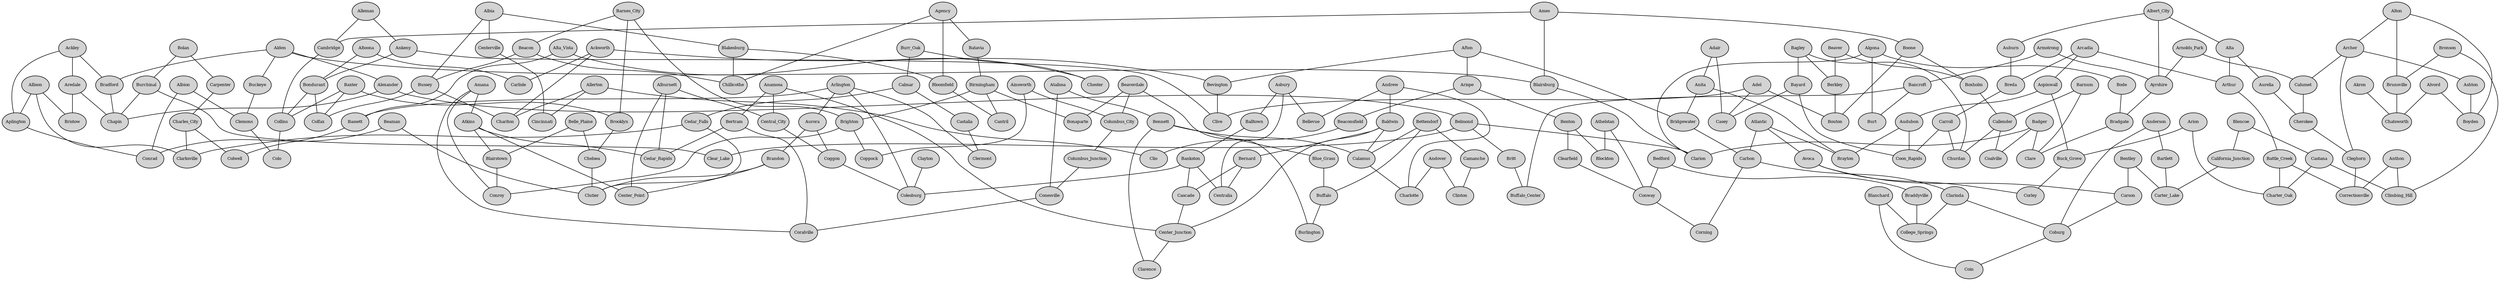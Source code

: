 graph geometric_spanner_greedy_spanner {
outputorder=edgesfirst;
node[fontsize=8, style=filled, margin="0.05,0.03"];
Ackley [pos="212.758,-465.261!"];
Ackworth [pos="206.835,-467.364!"];
Adair [pos="207.501,-473.215!"];
Adel [pos="208.072,-470.087!"];
Afton [pos="205.137,-470.99!"];
Agency [pos="204.975,-461.534!"];
Ainsworth [pos="206.445,-457.762!"];
Akron [pos="214.144,-482.797!"];
Albert_City [pos="213.91,-474.743!"];
Albia [pos="205.133,-464.029!"];
Albion [pos="210.562,-464.943!"];
Alburnett [pos="210.742,-458.093!"];
Alden [pos="212.601,-466.88!"];
Alexander [pos="214.029,-467.383!"];
Algona [pos="215.35,-471.165!"];
Alleman [pos="209.1,-468.058!"];
Allerton [pos="203.532,-466.826!"];
Allison [pos="213.764,-463.976!"];
Alta [pos="213.368,-476.453!"];
Alta_Vista [pos="215.993,-462.086!"];
Alton [pos="214.937,-480.053!"];
Altoona [pos="208.221,-467.323!"];
Alvord [pos="216.711,-481.506!"];
Amana [pos="209,-459.354!"];
Ames [pos="210.174,-468.1!"];
Anamosa [pos="210.542,-456.426!"];
Anderson [pos="204.007,-478.021!"];
Andover [pos="209.896,-451.259!"];
Andrew [pos="210.768,-452.962!"];
Anita [pos="207.226,-473.823!"];
Ankeny [pos="208.649,-468.029!"];
Anthon [pos="211.942,-479.333!"];
Aplington [pos="212.921,-464.422!"];
Arcadia [pos="210.436,-475.231!"];
Archer [pos="215.576,-478.729!"];
Aredale [pos="214.165,-465.027!"];
Arion [pos="209.746,-477.318!"];
Arispe [pos="204.747,-471.096!"];
Arlington [pos="213.746,-458.356!"];
Armstrong [pos="216.98,-472.392!"];
Arnolds_Park [pos="216.864,-475.619!"];
Arthur [pos="211.674,-476.738!"];
Asbury [pos="212.572,-453.758!"];
Ashton [pos="216.557,-478.956!"];
Aspinwall [pos="209.56,-475.678!"];
Atalissa [pos="207.856,-455.83!"];
Athelstan [pos="202.861,-472.711!"];
Atkins [pos="209.985,-459.311!"];
Atlantic [pos="207.018,-475.069!"];
Auburn [pos="211.257,-474.389!"];
Audubon [pos="208.59,-474.662!"];
Aurelia [pos="213.564,-477.183!"];
Aurora [pos="213.094,-458.643!"];
Avoca [pos="207.383,-476.69!"];
Ayrshire [pos="215.196,-474.164!"];
Badger [pos="213.072,-470.73!"];
Bagley [pos="209.231,-472.15!"];
Baldwin [pos="210.371,-454.208!"];
Balltown [pos="213.19,-454.344!"];
Bancroft [pos="216.464,-471.09!"];
Bankston [pos="212.593,-454.806!"];
Barnes_City [pos="207.535,-462.348!"];
Barnum [pos="212.543,-471.826!"];
Bartlett [pos="204.425,-478.975!"];
Bassett [pos="215.315,-462.577!"];
Batavia [pos="204.971,-460.837!"];
Battle_Creek [pos="211.578,-477.993!"];
Baxter [pos="209.131,-465.758!"];
Bayard [pos="209.26,-472.792!"];
Beacon [pos="206.385,-463.398!"];
Beaconsfield [pos="204.039,-470.253!"];
Beaman [pos="211.099,-464.118!"];
Beaver [pos="210.192,-470.711!"];
Beaverdale [pos="204.234,-456.042!"];
Bedford [pos="203.335,-473.607!"];
Belle_Plaine [pos="209.485,-461.391!"];
Bellevue [pos="211.293,-452.115!"];
Belmond [pos="214.23,-468.071!"];
Bennett [pos="208.701,-454.869!"];
Bentley [pos="206.885,-478.101!"];
Benton [pos="203.517,-471.791!"];
Berkley [pos="209.725,-470.573!"];
Bernard [pos="211.561,-454.159!"];
Bertram [pos="209.749,-457.677!"];
Bettendorf [pos="207.622,-452.578!"];
Bevington [pos="206.8,-468.921!"];
Birmingham [pos="204.395,-459.736!"];
Blairsburg [pos="212.4,-468.215!"];
Blairstown [pos="209.547,-460.422!"];
Blakesburg [pos="204.811,-463.17!"];
Blanchard [pos="202.896,-476.108!"];
Blencoe [pos="209.651,-480.404!"];
Blockton [pos="203.078,-472.386!"];
Bloomfield [pos="203.758,-462.075!"];
Blue_Grass [pos="207.548,-453.824!"];
Bode [pos="214.341,-471.448!"];
Bolan [pos="216.86,-465.597!"];
Bonaparte [pos="203.49,-459.016!"];
Bondurant [pos="208.503,-467.311!"];
Boone [pos="210.299,-469.401!"];
Bouton [pos="209.257,-470.046!"];
Boxholm [pos="210.879,-470.53!"];
Boyden [pos="215.955,-480.029!"];
Braddyville [pos="202.894,-475.15!"];
Bradford [pos="213.165,-466.225!"];
Bradgate [pos="214.015,-472.09!"];
Brandon [pos="211.572,-460.011!"];
Brayton [pos="207.722,-474.621!"];
Breda [pos="210.908,-474.885!"];
Bridgewater [pos="206.225,-473.344!"];
Brighton [pos="205.874,-459.098!"];
Bristow [pos="213.869,-464.537!"];
Britt [pos="215.489,-469.009!"];
Bronson [pos="212.054,-481.07!"];
Brooklyn [pos="208.668,-462.227!"];
Brunsville [pos="214.049,-481.346!"];
Buckeye [pos="212.086,-466.875!"];
Buck_Grove [pos="209.59,-476.981!"];
Buffalo [pos="207.282,-453.617!"];
Buffalo_Center [pos="216.929,-469.733!"];
Burchinal [pos="215.326,-466.391!"];
Burlington [pos="204.038,-455.565!"];
Burr_Oak [pos="217.294,-459.327!"];
Burt [pos="215.987,-471.098!"];
Bussey [pos="206.022,-464.413!"];
Calamus [pos="209.129,-453.791!"];
California_Junction [pos="207.793,-479.974!"];
Callender [pos="211.81,-471.479!"];
Calmar [pos="215.918,-459.32!"];
Calumet [pos="214.732,-477.75!"];
Camanche [pos="208.94,-451.281!"];
Cambridge [pos="209.492,-467.646!"];
Cantril [pos="203.221,-460.349!"];
Carbon [pos="205.25,-474.117!"];
Carlisle [pos="207.59,-467.426!"];
Carpenter [pos="217.075,-465.075!"];
Carroll [pos="210.329,-474.335!"];
Carson [pos="206.183,-477.09!"];
Carter_Lake [pos="206.453,-479.59!"];
Cascade [pos="211.509,-455.023!"];
Casey [pos="207.537,-472.606!"];
Castalia [pos="215.56,-458.381!"];
Castana [pos="210.372,-479.543!"];
Cedar_Falls [pos="212.639,-462.227!"];
Cedar_Rapids [pos="210.042,-458.22!"];
Center_Junction [pos="210.581,-455.435!"];
Center_Point [pos="210.954,-458.926!"];
Centerville [pos="203.671,-464.37!"];
Central_City [pos="211.019,-457.62!"];
Centralia [pos="212.361,-454.185!"];
Chapin [pos="214.168,-466.111!"];
Chariton [pos="205.069,-466.533!"];
Charles_City [pos="215.332,-463.362!"];
Charlotte [pos="209.802,-452.326!"];
Charter_Oak [pos="210.342,-477.958!"];
Chatsworth [pos="214.581,-482.582!"];
Chelsea [pos="209.596,-461.973!"];
Cherokee [pos="213.747,-477.758!"];
Chester [pos="217.455,-461.802!"];
Chillicothe [pos="205.428,-462.647!"];
Churdan [pos="210.76,-472.372!"];
Cincinnati [pos="203.154,-464.623!"];
Clare [pos="212.936,-471.728!"];
Clarence [pos="209.445,-455.283!"];
Clarinda [pos="203.71,-475.192!"];
Clarion [pos="213.658,-468.665!"];
Clarksville [pos="213.924,-463.338!"];
Clayton [pos="214.519,-455.737!"];
Clearfield [pos="204.003,-472.415!"];
Clear_Lake [pos="215.69,-466.897!"];
Cleghorn [pos="214.061,-478.564!"];
Clemons [pos="210.569,-465.78!"];
Clermont [pos="215.018,-458.262!"];
Climbing_Hill [pos="211.708,-480.389!"];
Clinton [pos="209.222,-450.944!"];
Clio [pos="203.175,-467.257!"];
Clive [pos="208.066,-468.989!"];
Clutier [pos="210.397,-462.011!"];
Coalville [pos="212.226,-470.629!"];
Coburg [pos="204.587,-476.322!"];
Coggon [pos="211.404,-457.652!"];
Coin [pos="203.272,-476.151!"];
Colesburg [pos="213.197,-456.01!"];
Colfax [pos="208.389,-466.226!"];
College_Springs [pos="203.096,-475.604!"];
Collins [pos="209.514,-466.532!"];
Colo [pos="210.089,-466.576!"];
Columbus_City [pos="206.293,-456.872!"];
Columbus_Junction [pos="206.4,-456.804!"];
Colwell [pos="215.779,-462.97!"];
Conesville [pos="206.91,-456.749!"];
Conrad [pos="211.124,-464.373!"];
Conroy [pos="208.646,-459.988!"];
Conway [pos="203.743,-473.094!"];
Coon_Rapids [pos="209.374,-473.392!"];
Coppock [pos="205.821,-458.574!"];
Coralville [pos="208.382,-457.902!"];
Corley [pos="207.893,-476.651!"];
Corning [pos="204.95,-473.704!"];
Correctionville [pos="212.375,-478.928!"];
Columbus_City -- Columbus_Junction
Beaman -- Conrad
Altoona -- Bondurant
Blue_Grass -- Buffalo
Arion -- Buck_Grove
Blanchard -- Coin
Central_City -- Coggon
Athelstan -- Blockton
Afton -- Arispe
Barnum -- Clare
Camanche -- Clinton
Alleman -- Ankeny
Bancroft -- Burt
Asbury -- Centralia
Akron -- Chatsworth
Beaver -- Berkley
Braddyville -- College_Springs
Carbon -- Corning
Avoca -- Corley
Columbus_Junction -- Conesville
Alden -- Buckeye
Beaverdale -- Burlington
Brighton -- Coppock
Blanchard -- College_Springs
Alburnett -- Central_City
Castalia -- Clermont
Allerton -- Clio
Bolan -- Carpenter
Alleman -- Cambridge
Allison -- Bristow
Aredale -- Bristow
Centerville -- Cincinnati
Collins -- Colo
Arcadia -- Breda
Belle_Plaine -- Chelsea
Anthon -- Correctionville
Charles_City -- Colwell
Aurelia -- Cherokee
Auburn -- Breda
Bassett -- Colwell
Adair -- Casey
Bayard -- Coon_Rapids
Bertram -- Cedar_Rapids
Burchinal -- Clear_Lake
Altoona -- Carlisle
Algona -- Burt
Bagley -- Bayard
Bedford -- Conway
Allison -- Clarksville
Bankston -- Centralia
Adair -- Anita
Agency -- Batavia
Berkley -- Bouton
Beaver -- Boxholm
Arlington -- Aurora
Alburnett -- Cedar_Rapids
Alexander -- Belmond
Bode -- Bradgate
Amana -- Conroy
Clearfield -- Conway
Ankeny -- Bondurant
Benton -- Blockton
Clarinda -- College_Springs
Andover -- Clinton
Balltown -- Bankston
Alta -- Aurelia
Ackworth -- Carlisle
Bronson -- Climbing_Hill
Benton -- Clearfield
Breda -- Carroll
Albion -- Conrad
Bernard -- Centralia
Chelsea -- Clutier
Blakesburg -- Chillicothe
Barnum -- Callender
Ames -- Cambridge
Belmond -- Clarion
Atlantic -- Brayton
Alta_Vista -- Bassett
Albion -- Clemons
Bennett -- Clarence
Asbury -- Balltown
Badger -- Coalville
Ackley -- Aplington
Alburnett -- Center_Point
Baxter -- Collins
Cherokee -- Cleghorn
Alden -- Bradford
Bernard -- Cascade
Audubon -- Brayton
Arion -- Charter_Oak
Baxter -- Colfax
Ainsworth -- Columbus_City
Albia -- Blakesburg
Clemons -- Colo
Anita -- Brayton
Callender -- Coalville
Allison -- Aplington
Athelstan -- Conway
Brooklyn -- Chelsea
Albia -- Bussey
Belle_Plaine -- Blairstown
Arcadia -- Aspinwall
Calumet -- Cherokee
Amana -- Atkins
Anamosa -- Center_Junction
Andrew -- Bellevue
Blairstown -- Conroy
Calmar -- Castalia
Archer -- Ashton
Badger -- Clare
Bradford -- Chapin
Cascade -- Center_Junction
Alton -- Boyden
Ainsworth -- Coppock
Anderson -- Bartlett
Atkins -- Center_Point
Ackley -- Bradford
Algona -- Bode
Andover -- Charlotte
Beacon -- Bussey
Anthon -- Climbing_Hill
Aredale -- Chapin
Bondurant -- Colfax
Atkins -- Cedar_Rapids
Bettendorf -- Buffalo
Adel -- Clive
Arispe -- Beaconsfield
Bankston -- Cascade
Anita -- Bridgewater
Cambridge -- Collins
Blencoe -- Castana
Ankeny -- Clive
Bradgate -- Clare
Barnes_City -- Brooklyn
Center_Junction -- Clarence
Birmingham -- Bonaparte
Andrew -- Charlotte
Bennett -- Calamus
Adel -- Bouton
Baldwin -- Bernard
Burchinal -- Chapin
Atkins -- Blairstown
Agency -- Chillicothe
Beacon -- Chillicothe
Boone -- Bouton
Battle_Creek -- Correctionville
Ashton -- Boyden
Bentley -- Carson
Battle_Creek -- Charter_Oak
Batavia -- Birmingham
Bridgewater -- Carbon
Baldwin -- Center_Junction
Brandon -- Center_Point
Arthur -- Battle_Creek
Avoca -- Carson
Bevington -- Clive
Boone -- Boxholm
Arlington -- Clermont
Bondurant -- Collins
Alexander -- Chapin
Atalissa -- Bennett
Anamosa -- Central_City
Archer -- Calumet
Aspinwall -- Buck_Grove
Ames -- Boone
Andrew -- Baldwin
Baldwin -- Calamus
Atalissa -- Conesville
Birmingham -- Cantril
Coburg -- Coin
Boxholm -- Callender
Agency -- Bloomfield
Blairsburg -- Clarion
Carroll -- Coon_Rapids
Brunsville -- Chatsworth
Bankston -- Colesburg
Alden -- Blairsburg
Clayton -- Colesburg
Conway -- Corning
Burr_Oak -- Calmar
Callender -- Churdan
Bertram -- Coralville
California_Junction -- Carter_Lake
Armstrong -- Bancroft
Aspinwall -- Audubon
Charles_City -- Clarksville
Albert_City -- Ayrshire
Arispe -- Benton
Ackley -- Aredale
Clarinda -- Coburg
Bancroft -- Buffalo_Center
Alton -- Archer
Anamosa -- Bertram
Alta_Vista -- Chester
Audubon -- Coon_Rapids
Albia -- Centerville
Alden -- Alexander
Blakesburg -- Bloomfield
Archer -- Cleghorn
Bagley -- Churdan
Bentley -- Carter_Lake
Bennett -- Blue_Grass
Barnes_City -- Beacon
Ackworth -- Bevington
Allerton -- Chariton
Alton -- Brunsville
Belmond -- Britt
Amana -- Coralville
Castana -- Climbing_Hill
Castana -- Charter_Oak
Bedford -- Braddyville
Birmingham -- Brighton
Britt -- Buffalo_Center
Calamus -- Charlotte
Bagley -- Berkley
Alvord -- Boyden
Atlantic -- Avoca
Cedar_Falls -- Clarksville
Alta -- Arthur
Cleghorn -- Correctionville
Bolan -- Burchinal
Buck_Grove -- Corley
Bayard -- Casey
Carson -- Coburg
Albert_City -- Alta
Anderson -- Coburg
Aplington -- Conrad
Bloomfield -- Cantril
Bettendorf -- Camanche
Conesville -- Coralville
Buckeye -- Clemons
Belmond -- Clear_Lake
Carbon -- Clarinda
Blencoe -- California_Junction
Bettendorf -- Calamus
Arcadia -- Arthur
Ackworth -- Chariton
Aurora -- Coggon
Atlantic -- Carbon
Carroll -- Churdan
Bronson -- Brunsville
Aurora -- Brandon
Asbury -- Bellevue
Bartlett -- Carter_Lake
Badger -- Clarion
Arnolds_Park -- Ayrshire
Beaverdale -- Columbus_City
Beaman -- Clutier
Ames -- Blairsburg
Allerton -- Cincinnati
Cedar_Falls -- Clutier
Brandon -- Clutier
Bussey -- Chariton
Ayrshire -- Bradgate
Alvord -- Chatsworth
Arlington -- Colesburg
Coggon -- Colesburg
Carpenter -- Charles_City
Burr_Oak -- Chester
Armstrong -- Ayrshire
Adel -- Casey
Afton -- Bridgewater
Afton -- Bevington
Albert_City -- Auburn
Brighton -- Conroy
Bussey -- Colfax
Arnolds_Park -- Calumet
Algona -- Clarion
Beaverdale -- Bonaparte
Beaconsfield -- Clio
Baxter -- Brooklyn
Barnes_City -- Brighton
Buffalo -- Burlington
Calmar -- Cedar_Falls
Arlington -- Bassett
}
